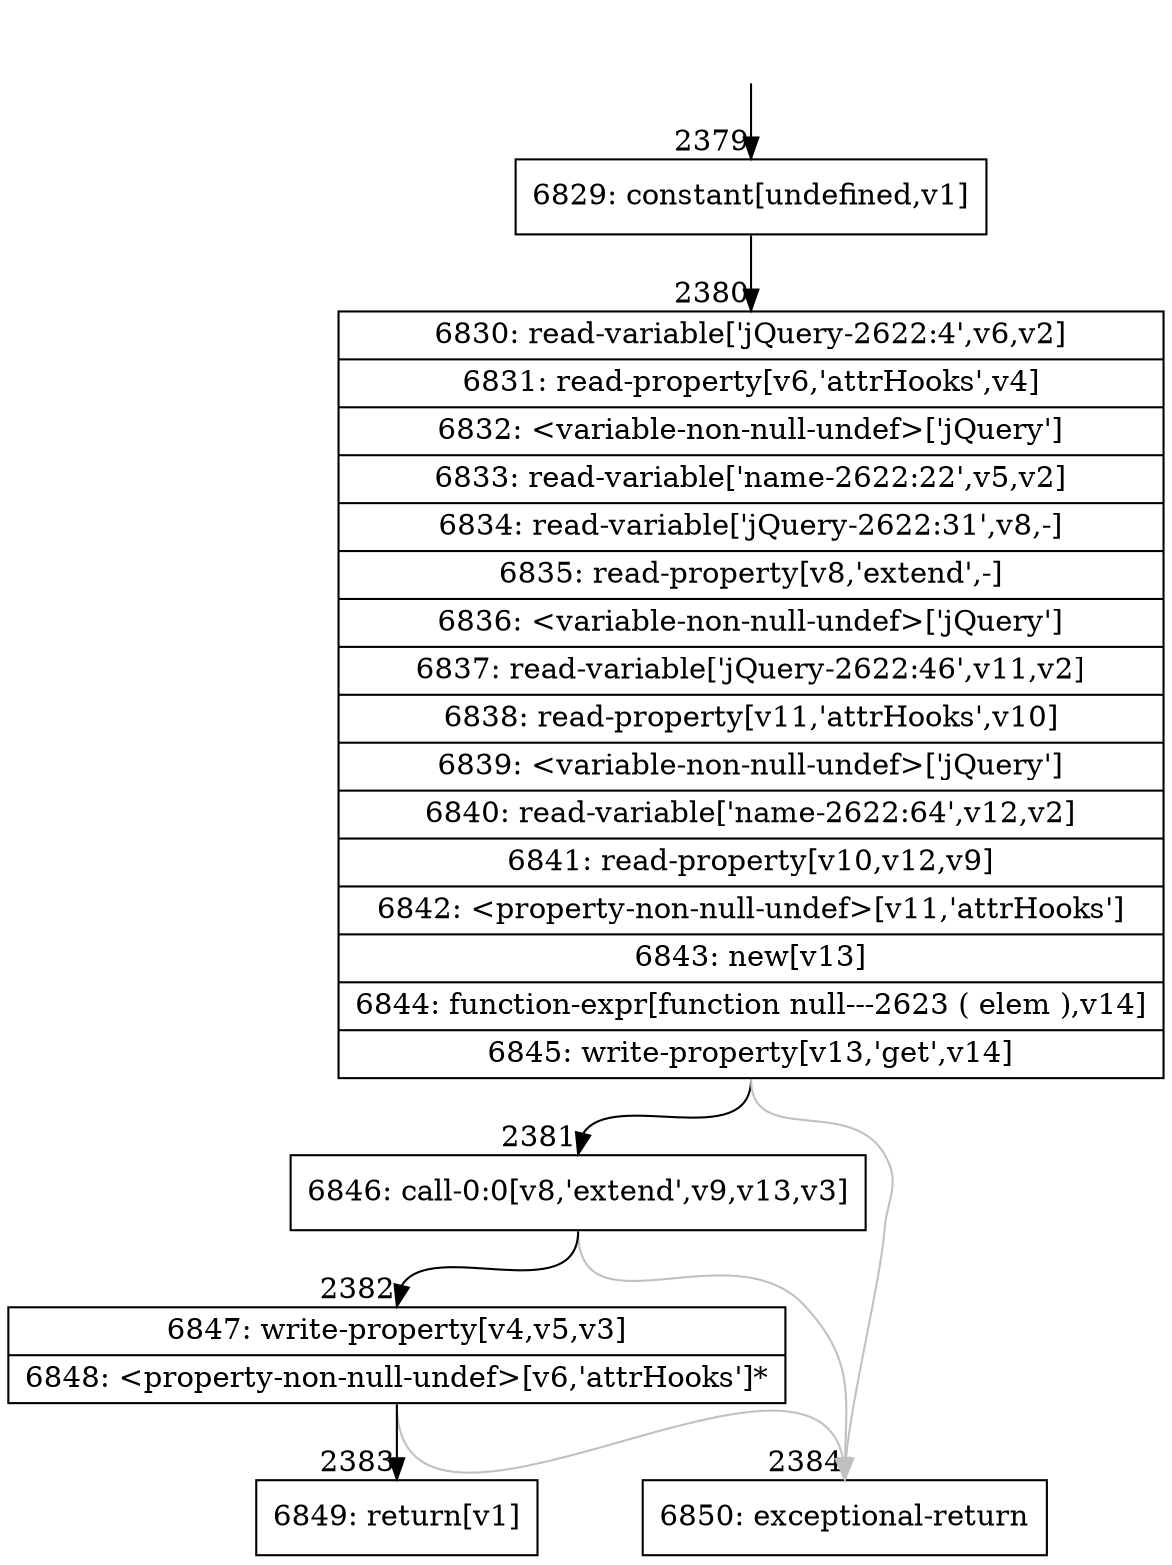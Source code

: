 digraph {
rankdir="TD"
BB_entry158[shape=none,label=""];
BB_entry158 -> BB2379 [tailport=s, headport=n, headlabel="    2379"]
BB2379 [shape=record label="{6829: constant[undefined,v1]}" ] 
BB2379 -> BB2380 [tailport=s, headport=n, headlabel="      2380"]
BB2380 [shape=record label="{6830: read-variable['jQuery-2622:4',v6,v2]|6831: read-property[v6,'attrHooks',v4]|6832: \<variable-non-null-undef\>['jQuery']|6833: read-variable['name-2622:22',v5,v2]|6834: read-variable['jQuery-2622:31',v8,-]|6835: read-property[v8,'extend',-]|6836: \<variable-non-null-undef\>['jQuery']|6837: read-variable['jQuery-2622:46',v11,v2]|6838: read-property[v11,'attrHooks',v10]|6839: \<variable-non-null-undef\>['jQuery']|6840: read-variable['name-2622:64',v12,v2]|6841: read-property[v10,v12,v9]|6842: \<property-non-null-undef\>[v11,'attrHooks']|6843: new[v13]|6844: function-expr[function null---2623 ( elem ),v14]|6845: write-property[v13,'get',v14]}" ] 
BB2380 -> BB2381 [tailport=s, headport=n, headlabel="      2381"]
BB2380 -> BB2384 [tailport=s, headport=n, color=gray, headlabel="      2384"]
BB2381 [shape=record label="{6846: call-0:0[v8,'extend',v9,v13,v3]}" ] 
BB2381 -> BB2382 [tailport=s, headport=n, headlabel="      2382"]
BB2381 -> BB2384 [tailport=s, headport=n, color=gray]
BB2382 [shape=record label="{6847: write-property[v4,v5,v3]|6848: \<property-non-null-undef\>[v6,'attrHooks']*}" ] 
BB2382 -> BB2383 [tailport=s, headport=n, headlabel="      2383"]
BB2382 -> BB2384 [tailport=s, headport=n, color=gray]
BB2383 [shape=record label="{6849: return[v1]}" ] 
BB2384 [shape=record label="{6850: exceptional-return}" ] 
}
